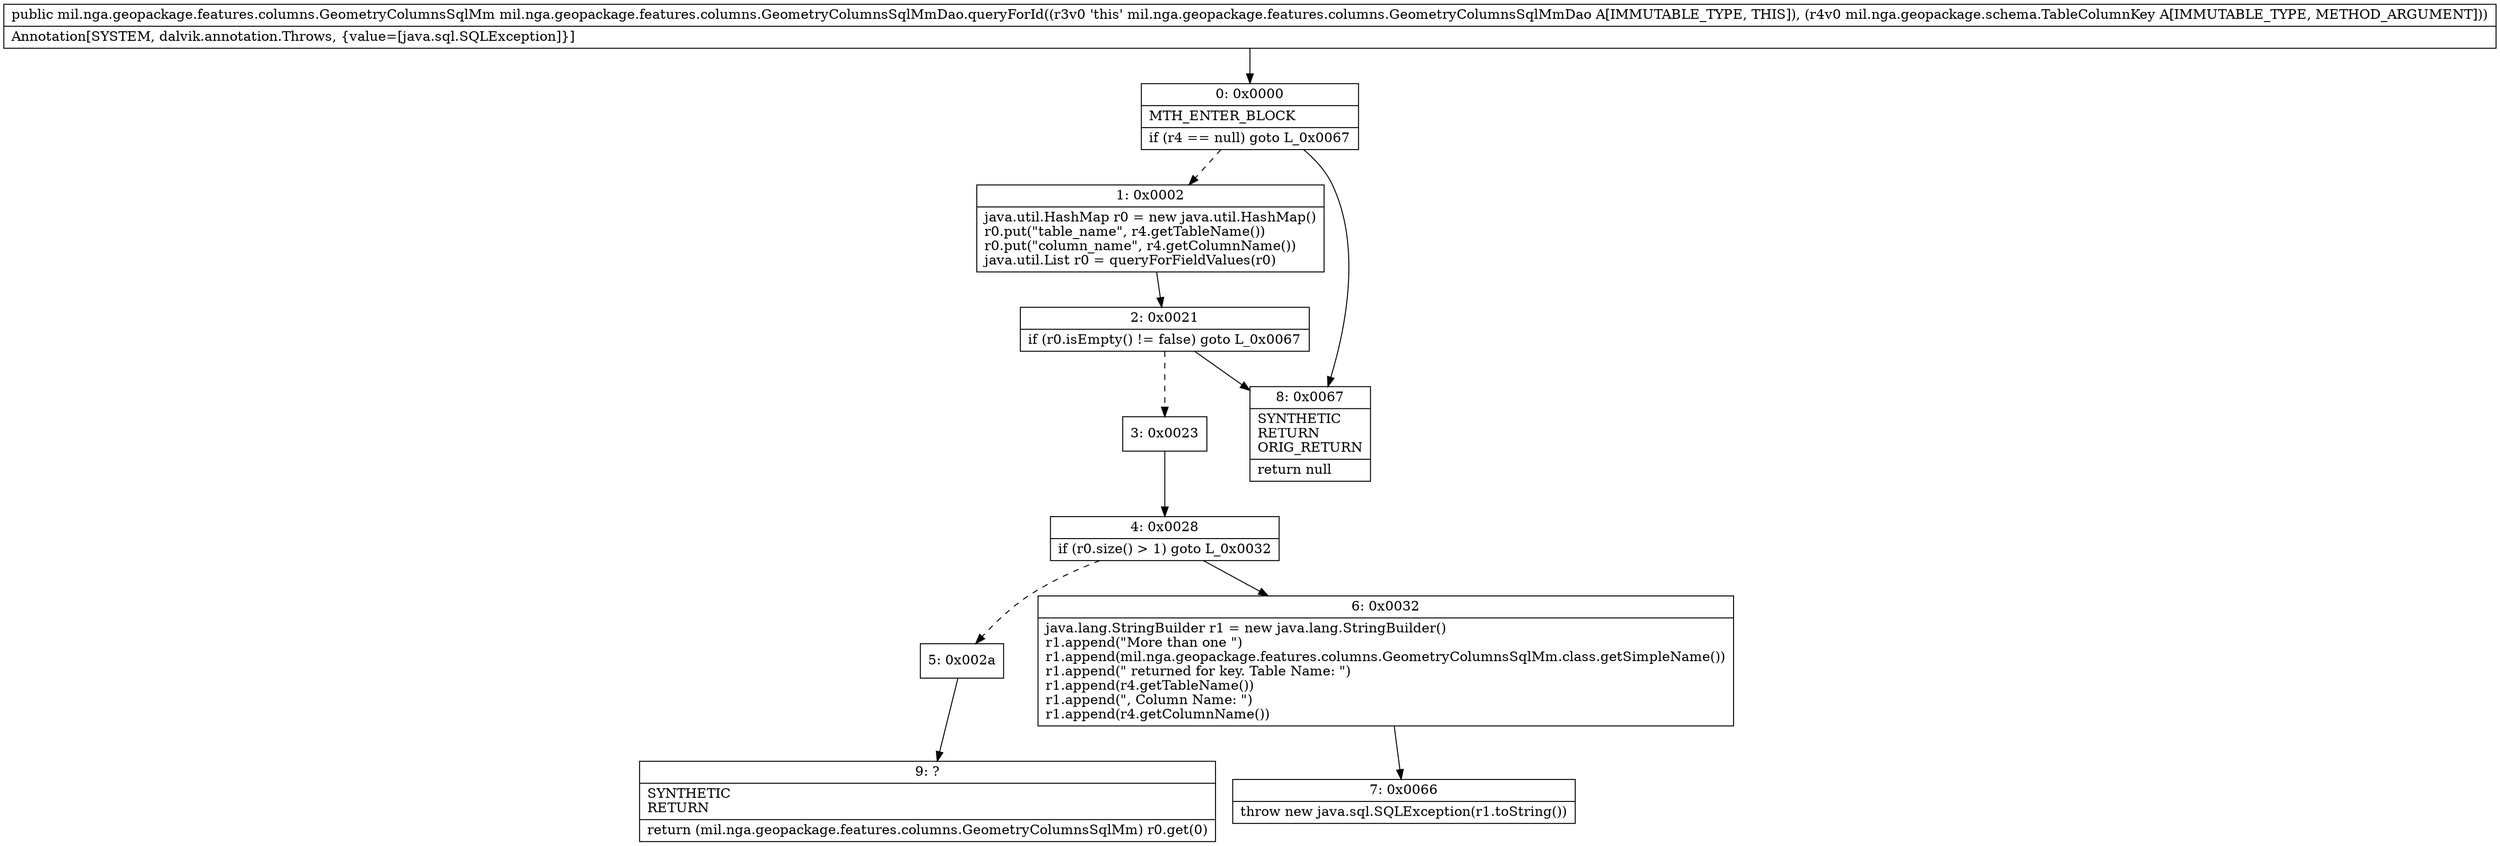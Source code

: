digraph "CFG formil.nga.geopackage.features.columns.GeometryColumnsSqlMmDao.queryForId(Lmil\/nga\/geopackage\/schema\/TableColumnKey;)Lmil\/nga\/geopackage\/features\/columns\/GeometryColumnsSqlMm;" {
Node_0 [shape=record,label="{0\:\ 0x0000|MTH_ENTER_BLOCK\l|if (r4 == null) goto L_0x0067\l}"];
Node_1 [shape=record,label="{1\:\ 0x0002|java.util.HashMap r0 = new java.util.HashMap()\lr0.put(\"table_name\", r4.getTableName())\lr0.put(\"column_name\", r4.getColumnName())\ljava.util.List r0 = queryForFieldValues(r0)\l}"];
Node_2 [shape=record,label="{2\:\ 0x0021|if (r0.isEmpty() != false) goto L_0x0067\l}"];
Node_3 [shape=record,label="{3\:\ 0x0023}"];
Node_4 [shape=record,label="{4\:\ 0x0028|if (r0.size() \> 1) goto L_0x0032\l}"];
Node_5 [shape=record,label="{5\:\ 0x002a}"];
Node_6 [shape=record,label="{6\:\ 0x0032|java.lang.StringBuilder r1 = new java.lang.StringBuilder()\lr1.append(\"More than one \")\lr1.append(mil.nga.geopackage.features.columns.GeometryColumnsSqlMm.class.getSimpleName())\lr1.append(\" returned for key. Table Name: \")\lr1.append(r4.getTableName())\lr1.append(\", Column Name: \")\lr1.append(r4.getColumnName())\l}"];
Node_7 [shape=record,label="{7\:\ 0x0066|throw new java.sql.SQLException(r1.toString())\l}"];
Node_8 [shape=record,label="{8\:\ 0x0067|SYNTHETIC\lRETURN\lORIG_RETURN\l|return null\l}"];
Node_9 [shape=record,label="{9\:\ ?|SYNTHETIC\lRETURN\l|return (mil.nga.geopackage.features.columns.GeometryColumnsSqlMm) r0.get(0)\l}"];
MethodNode[shape=record,label="{public mil.nga.geopackage.features.columns.GeometryColumnsSqlMm mil.nga.geopackage.features.columns.GeometryColumnsSqlMmDao.queryForId((r3v0 'this' mil.nga.geopackage.features.columns.GeometryColumnsSqlMmDao A[IMMUTABLE_TYPE, THIS]), (r4v0 mil.nga.geopackage.schema.TableColumnKey A[IMMUTABLE_TYPE, METHOD_ARGUMENT]))  | Annotation[SYSTEM, dalvik.annotation.Throws, \{value=[java.sql.SQLException]\}]\l}"];
MethodNode -> Node_0;
Node_0 -> Node_1[style=dashed];
Node_0 -> Node_8;
Node_1 -> Node_2;
Node_2 -> Node_3[style=dashed];
Node_2 -> Node_8;
Node_3 -> Node_4;
Node_4 -> Node_5[style=dashed];
Node_4 -> Node_6;
Node_5 -> Node_9;
Node_6 -> Node_7;
}

